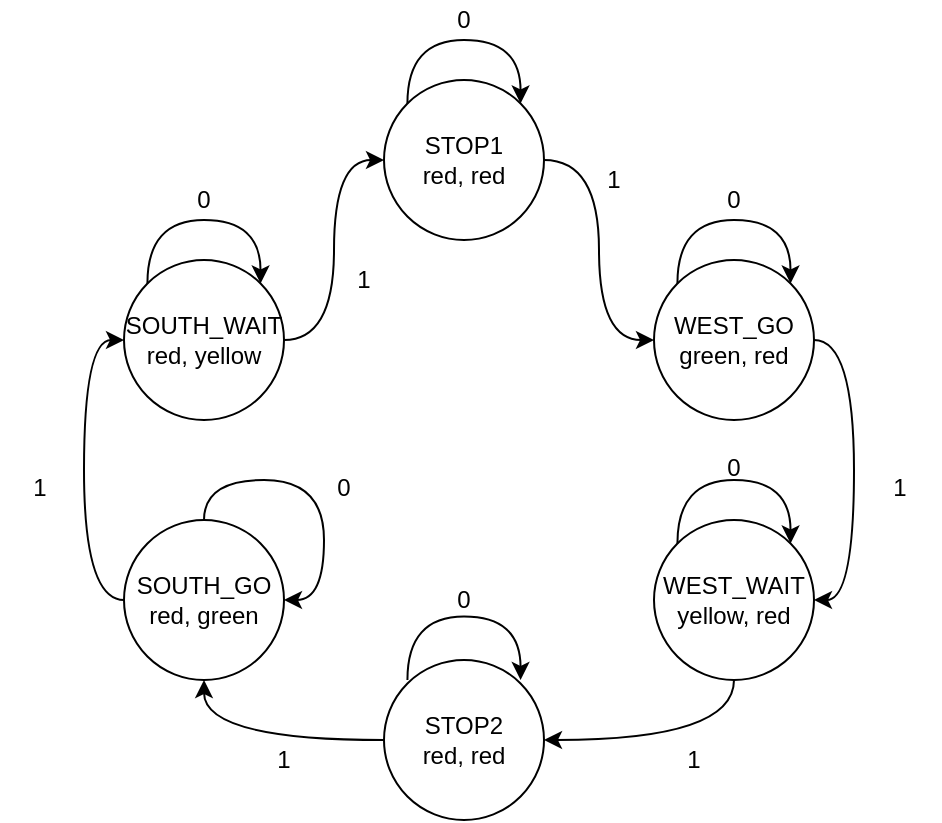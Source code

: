 <mxfile version="14.5.3" type="device"><diagram id="UhemaBRvHLfNSSg9XBK-" name="Page-1"><mxGraphModel dx="1422" dy="762" grid="1" gridSize="10" guides="1" tooltips="1" connect="1" arrows="1" fold="1" page="1" pageScale="1" pageWidth="583" pageHeight="827" math="0" shadow="0"><root><mxCell id="0"/><mxCell id="1" parent="0"/><mxCell id="0oUA-rk5GWOw3lKGC5H4-32" style="edgeStyle=orthogonalEdgeStyle;curved=1;rounded=0;orthogonalLoop=1;jettySize=auto;html=1;exitX=1;exitY=0.5;exitDx=0;exitDy=0;entryX=0;entryY=0.5;entryDx=0;entryDy=0;" parent="1" source="0oUA-rk5GWOw3lKGC5H4-2" target="0oUA-rk5GWOw3lKGC5H4-3" edge="1"><mxGeometry relative="1" as="geometry"/></mxCell><mxCell id="0oUA-rk5GWOw3lKGC5H4-2" value="STOP1&lt;br&gt;red, red" style="ellipse;whiteSpace=wrap;html=1;aspect=fixed;" parent="1" vertex="1"><mxGeometry x="252" y="210" width="80" height="80" as="geometry"/></mxCell><mxCell id="0oUA-rk5GWOw3lKGC5H4-29" style="edgeStyle=orthogonalEdgeStyle;curved=1;rounded=0;orthogonalLoop=1;jettySize=auto;html=1;exitX=1;exitY=0.5;exitDx=0;exitDy=0;entryX=1;entryY=0.5;entryDx=0;entryDy=0;" parent="1" source="0oUA-rk5GWOw3lKGC5H4-3" target="0oUA-rk5GWOw3lKGC5H4-4" edge="1"><mxGeometry relative="1" as="geometry"/></mxCell><mxCell id="0oUA-rk5GWOw3lKGC5H4-3" value="WEST_GO&lt;br&gt;green, red" style="ellipse;whiteSpace=wrap;html=1;aspect=fixed;" parent="1" vertex="1"><mxGeometry x="387" y="300" width="80" height="80" as="geometry"/></mxCell><mxCell id="0oUA-rk5GWOw3lKGC5H4-26" style="edgeStyle=orthogonalEdgeStyle;curved=1;rounded=0;orthogonalLoop=1;jettySize=auto;html=1;exitX=0.5;exitY=1;exitDx=0;exitDy=0;entryX=1;entryY=0.5;entryDx=0;entryDy=0;" parent="1" source="0oUA-rk5GWOw3lKGC5H4-4" target="0oUA-rk5GWOw3lKGC5H4-5" edge="1"><mxGeometry relative="1" as="geometry"/></mxCell><mxCell id="0oUA-rk5GWOw3lKGC5H4-4" value="WEST_WAIT&lt;br&gt;yellow, red" style="ellipse;whiteSpace=wrap;html=1;aspect=fixed;" parent="1" vertex="1"><mxGeometry x="387" y="430" width="80" height="80" as="geometry"/></mxCell><mxCell id="0oUA-rk5GWOw3lKGC5H4-27" style="edgeStyle=orthogonalEdgeStyle;curved=1;rounded=0;orthogonalLoop=1;jettySize=auto;html=1;exitX=0;exitY=0.5;exitDx=0;exitDy=0;entryX=0.5;entryY=1;entryDx=0;entryDy=0;" parent="1" source="0oUA-rk5GWOw3lKGC5H4-5" target="0oUA-rk5GWOw3lKGC5H4-7" edge="1"><mxGeometry relative="1" as="geometry"/></mxCell><mxCell id="0oUA-rk5GWOw3lKGC5H4-5" value="STOP2&lt;br&gt;red, red" style="ellipse;whiteSpace=wrap;html=1;aspect=fixed;" parent="1" vertex="1"><mxGeometry x="252" y="500" width="80" height="80" as="geometry"/></mxCell><mxCell id="0oUA-rk5GWOw3lKGC5H4-31" style="edgeStyle=orthogonalEdgeStyle;curved=1;rounded=0;orthogonalLoop=1;jettySize=auto;html=1;exitX=1;exitY=0.5;exitDx=0;exitDy=0;entryX=0;entryY=0.5;entryDx=0;entryDy=0;" parent="1" source="0oUA-rk5GWOw3lKGC5H4-6" target="0oUA-rk5GWOw3lKGC5H4-2" edge="1"><mxGeometry relative="1" as="geometry"/></mxCell><mxCell id="0oUA-rk5GWOw3lKGC5H4-6" value="SOUTH_WAIT&lt;br&gt;red, yellow" style="ellipse;whiteSpace=wrap;html=1;aspect=fixed;" parent="1" vertex="1"><mxGeometry x="122" y="300" width="80" height="80" as="geometry"/></mxCell><mxCell id="0oUA-rk5GWOw3lKGC5H4-28" style="edgeStyle=orthogonalEdgeStyle;curved=1;rounded=0;orthogonalLoop=1;jettySize=auto;html=1;exitX=0;exitY=0.5;exitDx=0;exitDy=0;entryX=0;entryY=0.5;entryDx=0;entryDy=0;" parent="1" source="0oUA-rk5GWOw3lKGC5H4-7" target="0oUA-rk5GWOw3lKGC5H4-6" edge="1"><mxGeometry relative="1" as="geometry"/></mxCell><mxCell id="0oUA-rk5GWOw3lKGC5H4-7" value="SOUTH_GO&lt;br&gt;red, green" style="ellipse;whiteSpace=wrap;html=1;aspect=fixed;" parent="1" vertex="1"><mxGeometry x="122" y="430" width="80" height="80" as="geometry"/></mxCell><mxCell id="0oUA-rk5GWOw3lKGC5H4-37" style="edgeStyle=orthogonalEdgeStyle;curved=1;rounded=0;orthogonalLoop=1;jettySize=auto;html=1;exitX=0.5;exitY=0;exitDx=0;exitDy=0;entryX=1;entryY=0.5;entryDx=0;entryDy=0;" parent="1" source="0oUA-rk5GWOw3lKGC5H4-7" target="0oUA-rk5GWOw3lKGC5H4-7" edge="1"><mxGeometry relative="1" as="geometry"/></mxCell><mxCell id="0oUA-rk5GWOw3lKGC5H4-40" style="edgeStyle=orthogonalEdgeStyle;curved=1;rounded=0;orthogonalLoop=1;jettySize=auto;html=1;exitX=0;exitY=0;exitDx=0;exitDy=0;entryX=1;entryY=0;entryDx=0;entryDy=0;" parent="1" source="0oUA-rk5GWOw3lKGC5H4-3" target="0oUA-rk5GWOw3lKGC5H4-3" edge="1"><mxGeometry relative="1" as="geometry"><Array as="points"><mxPoint x="399" y="280"/><mxPoint x="455" y="280"/></Array></mxGeometry></mxCell><mxCell id="0oUA-rk5GWOw3lKGC5H4-42" style="edgeStyle=orthogonalEdgeStyle;curved=1;rounded=0;orthogonalLoop=1;jettySize=auto;html=1;exitX=0;exitY=0;exitDx=0;exitDy=0;entryX=1;entryY=0;entryDx=0;entryDy=0;" parent="1" edge="1"><mxGeometry relative="1" as="geometry"><mxPoint x="398.716" y="441.716" as="sourcePoint"/><mxPoint x="455.284" y="441.716" as="targetPoint"/><Array as="points"><mxPoint x="399" y="410"/><mxPoint x="455" y="410"/></Array></mxGeometry></mxCell><mxCell id="0oUA-rk5GWOw3lKGC5H4-43" style="edgeStyle=orthogonalEdgeStyle;curved=1;rounded=0;orthogonalLoop=1;jettySize=auto;html=1;exitX=0;exitY=0;exitDx=0;exitDy=0;entryX=1;entryY=0;entryDx=0;entryDy=0;" parent="1" edge="1"><mxGeometry relative="1" as="geometry"><mxPoint x="263.716" y="509.996" as="sourcePoint"/><mxPoint x="320.284" y="509.996" as="targetPoint"/><Array as="points"><mxPoint x="264" y="478.28"/><mxPoint x="320" y="478.28"/></Array></mxGeometry></mxCell><mxCell id="0oUA-rk5GWOw3lKGC5H4-44" style="edgeStyle=orthogonalEdgeStyle;curved=1;rounded=0;orthogonalLoop=1;jettySize=auto;html=1;exitX=0;exitY=0;exitDx=0;exitDy=0;entryX=1;entryY=0;entryDx=0;entryDy=0;" parent="1" edge="1"><mxGeometry relative="1" as="geometry"><mxPoint x="133.716" y="311.716" as="sourcePoint"/><mxPoint x="190.284" y="311.716" as="targetPoint"/><Array as="points"><mxPoint x="134" y="280"/><mxPoint x="190" y="280"/></Array></mxGeometry></mxCell><mxCell id="0oUA-rk5GWOw3lKGC5H4-45" style="edgeStyle=orthogonalEdgeStyle;curved=1;rounded=0;orthogonalLoop=1;jettySize=auto;html=1;exitX=0;exitY=0;exitDx=0;exitDy=0;entryX=1;entryY=0;entryDx=0;entryDy=0;" parent="1" edge="1"><mxGeometry relative="1" as="geometry"><mxPoint x="263.716" y="221.716" as="sourcePoint"/><mxPoint x="320.284" y="221.716" as="targetPoint"/><Array as="points"><mxPoint x="264" y="190"/><mxPoint x="320" y="190"/></Array></mxGeometry></mxCell><mxCell id="1xhP66wTmHyvXBSKxOQQ-3" value="1" style="text;html=1;strokeColor=none;fillColor=none;align=center;verticalAlign=middle;whiteSpace=wrap;rounded=0;" parent="1" vertex="1"><mxGeometry x="182" y="540" width="40" height="20" as="geometry"/></mxCell><mxCell id="WIVBjbnIEFmjg4cLnCun-2" value="1" style="text;html=1;strokeColor=none;fillColor=none;align=center;verticalAlign=middle;whiteSpace=wrap;rounded=0;" vertex="1" parent="1"><mxGeometry x="387" y="540" width="40" height="20" as="geometry"/></mxCell><mxCell id="WIVBjbnIEFmjg4cLnCun-3" value="1" style="text;html=1;strokeColor=none;fillColor=none;align=center;verticalAlign=middle;whiteSpace=wrap;rounded=0;" vertex="1" parent="1"><mxGeometry x="490" y="404" width="40" height="20" as="geometry"/></mxCell><mxCell id="WIVBjbnIEFmjg4cLnCun-4" value="1" style="text;html=1;strokeColor=none;fillColor=none;align=center;verticalAlign=middle;whiteSpace=wrap;rounded=0;" vertex="1" parent="1"><mxGeometry x="60" y="404" width="40" height="20" as="geometry"/></mxCell><mxCell id="WIVBjbnIEFmjg4cLnCun-5" value="1" style="text;html=1;strokeColor=none;fillColor=none;align=center;verticalAlign=middle;whiteSpace=wrap;rounded=0;" vertex="1" parent="1"><mxGeometry x="222" y="300" width="40" height="20" as="geometry"/></mxCell><mxCell id="WIVBjbnIEFmjg4cLnCun-6" value="1" style="text;html=1;strokeColor=none;fillColor=none;align=center;verticalAlign=middle;whiteSpace=wrap;rounded=0;" vertex="1" parent="1"><mxGeometry x="347" y="250" width="40" height="20" as="geometry"/></mxCell><mxCell id="WIVBjbnIEFmjg4cLnCun-9" value="0" style="text;html=1;strokeColor=none;fillColor=none;align=center;verticalAlign=middle;whiteSpace=wrap;rounded=0;" vertex="1" parent="1"><mxGeometry x="272" y="460" width="40" height="20" as="geometry"/></mxCell><mxCell id="WIVBjbnIEFmjg4cLnCun-11" value="0" style="text;html=1;strokeColor=none;fillColor=none;align=center;verticalAlign=middle;whiteSpace=wrap;rounded=0;" vertex="1" parent="1"><mxGeometry x="407" y="394" width="40" height="20" as="geometry"/></mxCell><mxCell id="WIVBjbnIEFmjg4cLnCun-12" value="0" style="text;html=1;strokeColor=none;fillColor=none;align=center;verticalAlign=middle;whiteSpace=wrap;rounded=0;" vertex="1" parent="1"><mxGeometry x="212" y="404" width="40" height="20" as="geometry"/></mxCell><mxCell id="WIVBjbnIEFmjg4cLnCun-13" value="0" style="text;html=1;strokeColor=none;fillColor=none;align=center;verticalAlign=middle;whiteSpace=wrap;rounded=0;" vertex="1" parent="1"><mxGeometry x="272" y="170" width="40" height="20" as="geometry"/></mxCell><mxCell id="WIVBjbnIEFmjg4cLnCun-14" value="0" style="text;html=1;strokeColor=none;fillColor=none;align=center;verticalAlign=middle;whiteSpace=wrap;rounded=0;" vertex="1" parent="1"><mxGeometry x="142" y="260" width="40" height="20" as="geometry"/></mxCell><mxCell id="WIVBjbnIEFmjg4cLnCun-18" value="0" style="text;html=1;strokeColor=none;fillColor=none;align=center;verticalAlign=middle;whiteSpace=wrap;rounded=0;" vertex="1" parent="1"><mxGeometry x="407" y="260" width="40" height="20" as="geometry"/></mxCell></root></mxGraphModel></diagram></mxfile>